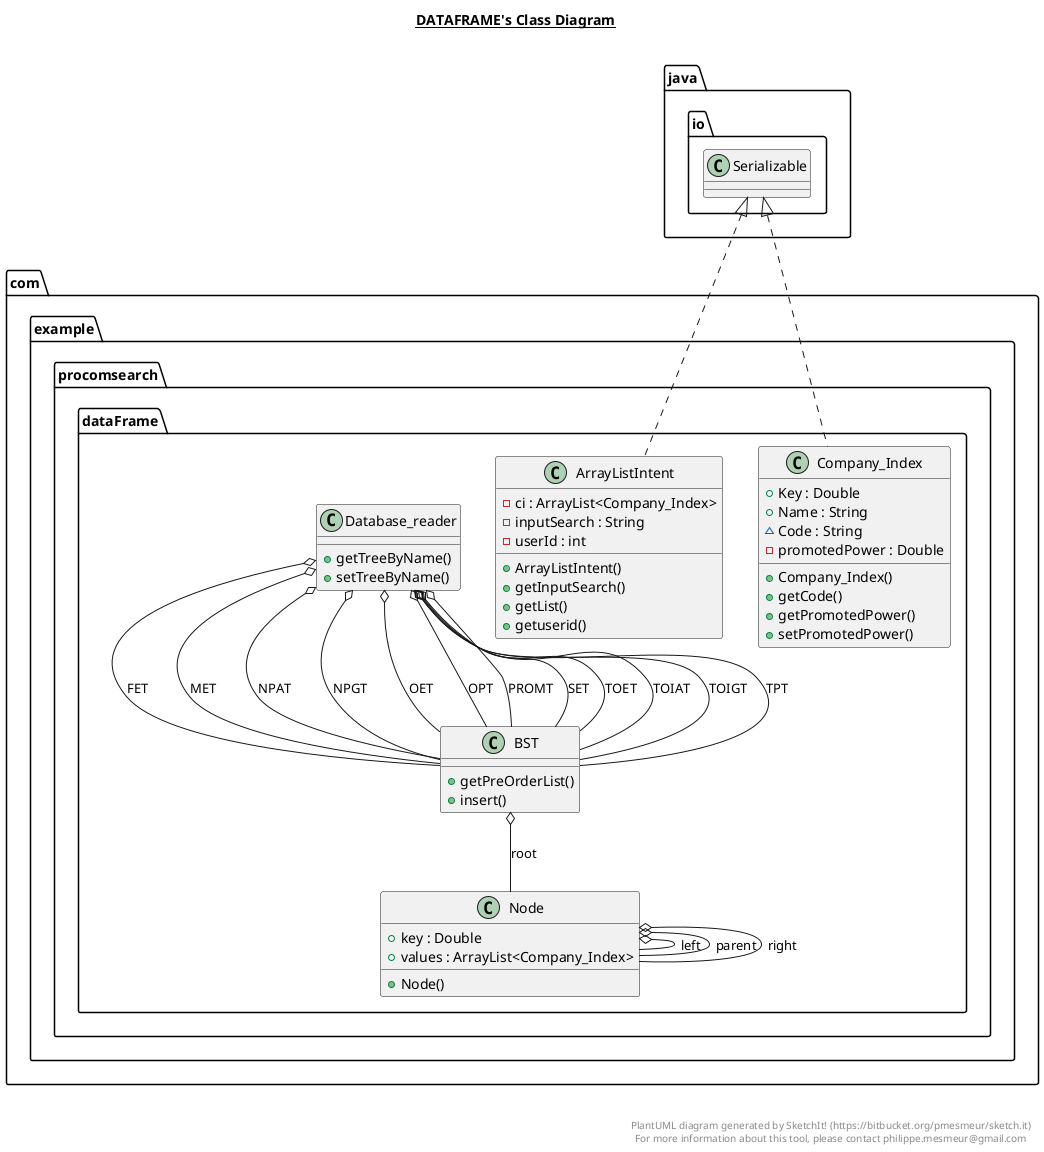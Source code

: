 @startuml

title __DATAFRAME's Class Diagram__\n

  namespace com.example.procomsearch {
    namespace dataFrame {
      class com.example.procomsearch.dataFrame.ArrayListIntent {
          - ci : ArrayList<Company_Index>
          - inputSearch : String
          - userId : int
          + ArrayListIntent()
          + getInputSearch()
          + getList()
          + getuserid()
      }
    }
  }
  

  namespace com.example.procomsearch {
    namespace dataFrame {
      class com.example.procomsearch.dataFrame.BST {
          + getPreOrderList()
          + insert()
      }
    }
  }
  

  namespace com.example.procomsearch {
    namespace dataFrame {
      class com.example.procomsearch.dataFrame.Company_Index {
          + Key : Double
          + Name : String
          ~ Code : String
          - promotedPower : Double
          + Company_Index()
          + getCode()
          + getPromotedPower()
          + setPromotedPower()
      }
    }
  }
  

  namespace com.example.procomsearch {
    namespace dataFrame {
      class com.example.procomsearch.dataFrame.Database_reader {
          + getTreeByName()
          + setTreeByName()
      }
    }
  }
  

  namespace com.example.procomsearch {
    namespace dataFrame {
      class com.example.procomsearch.dataFrame.Node {
          + key : Double
          + values : ArrayList<Company_Index>
          + Node()
      }
    }
  }
  

  com.example.procomsearch.dataFrame.ArrayListIntent .up.|> java.io.Serializable
  com.example.procomsearch.dataFrame.BST o-- com.example.procomsearch.dataFrame.Node : root
  com.example.procomsearch.dataFrame.Company_Index .up.|> java.io.Serializable
  com.example.procomsearch.dataFrame.Database_reader o-- com.example.procomsearch.dataFrame.BST : FET
  com.example.procomsearch.dataFrame.Database_reader o-- com.example.procomsearch.dataFrame.BST : MET
  com.example.procomsearch.dataFrame.Database_reader o-- com.example.procomsearch.dataFrame.BST : NPAT
  com.example.procomsearch.dataFrame.Database_reader o-- com.example.procomsearch.dataFrame.BST : NPGT
  com.example.procomsearch.dataFrame.Database_reader o-- com.example.procomsearch.dataFrame.BST : OET
  com.example.procomsearch.dataFrame.Database_reader o-- com.example.procomsearch.dataFrame.BST : OPT
  com.example.procomsearch.dataFrame.Database_reader o-- com.example.procomsearch.dataFrame.BST : PROMT
  com.example.procomsearch.dataFrame.Database_reader o-- com.example.procomsearch.dataFrame.BST : SET
  com.example.procomsearch.dataFrame.Database_reader o-- com.example.procomsearch.dataFrame.BST : TOET
  com.example.procomsearch.dataFrame.Database_reader o-- com.example.procomsearch.dataFrame.BST : TOIAT
  com.example.procomsearch.dataFrame.Database_reader o-- com.example.procomsearch.dataFrame.BST : TOIGT
  com.example.procomsearch.dataFrame.Database_reader o-- com.example.procomsearch.dataFrame.BST : TPT
  com.example.procomsearch.dataFrame.Node o-- com.example.procomsearch.dataFrame.Node : left
  com.example.procomsearch.dataFrame.Node o-- com.example.procomsearch.dataFrame.Node : parent
  com.example.procomsearch.dataFrame.Node o-- com.example.procomsearch.dataFrame.Node : right


right footer


PlantUML diagram generated by SketchIt! (https://bitbucket.org/pmesmeur/sketch.it)
For more information about this tool, please contact philippe.mesmeur@gmail.com
endfooter

@enduml
